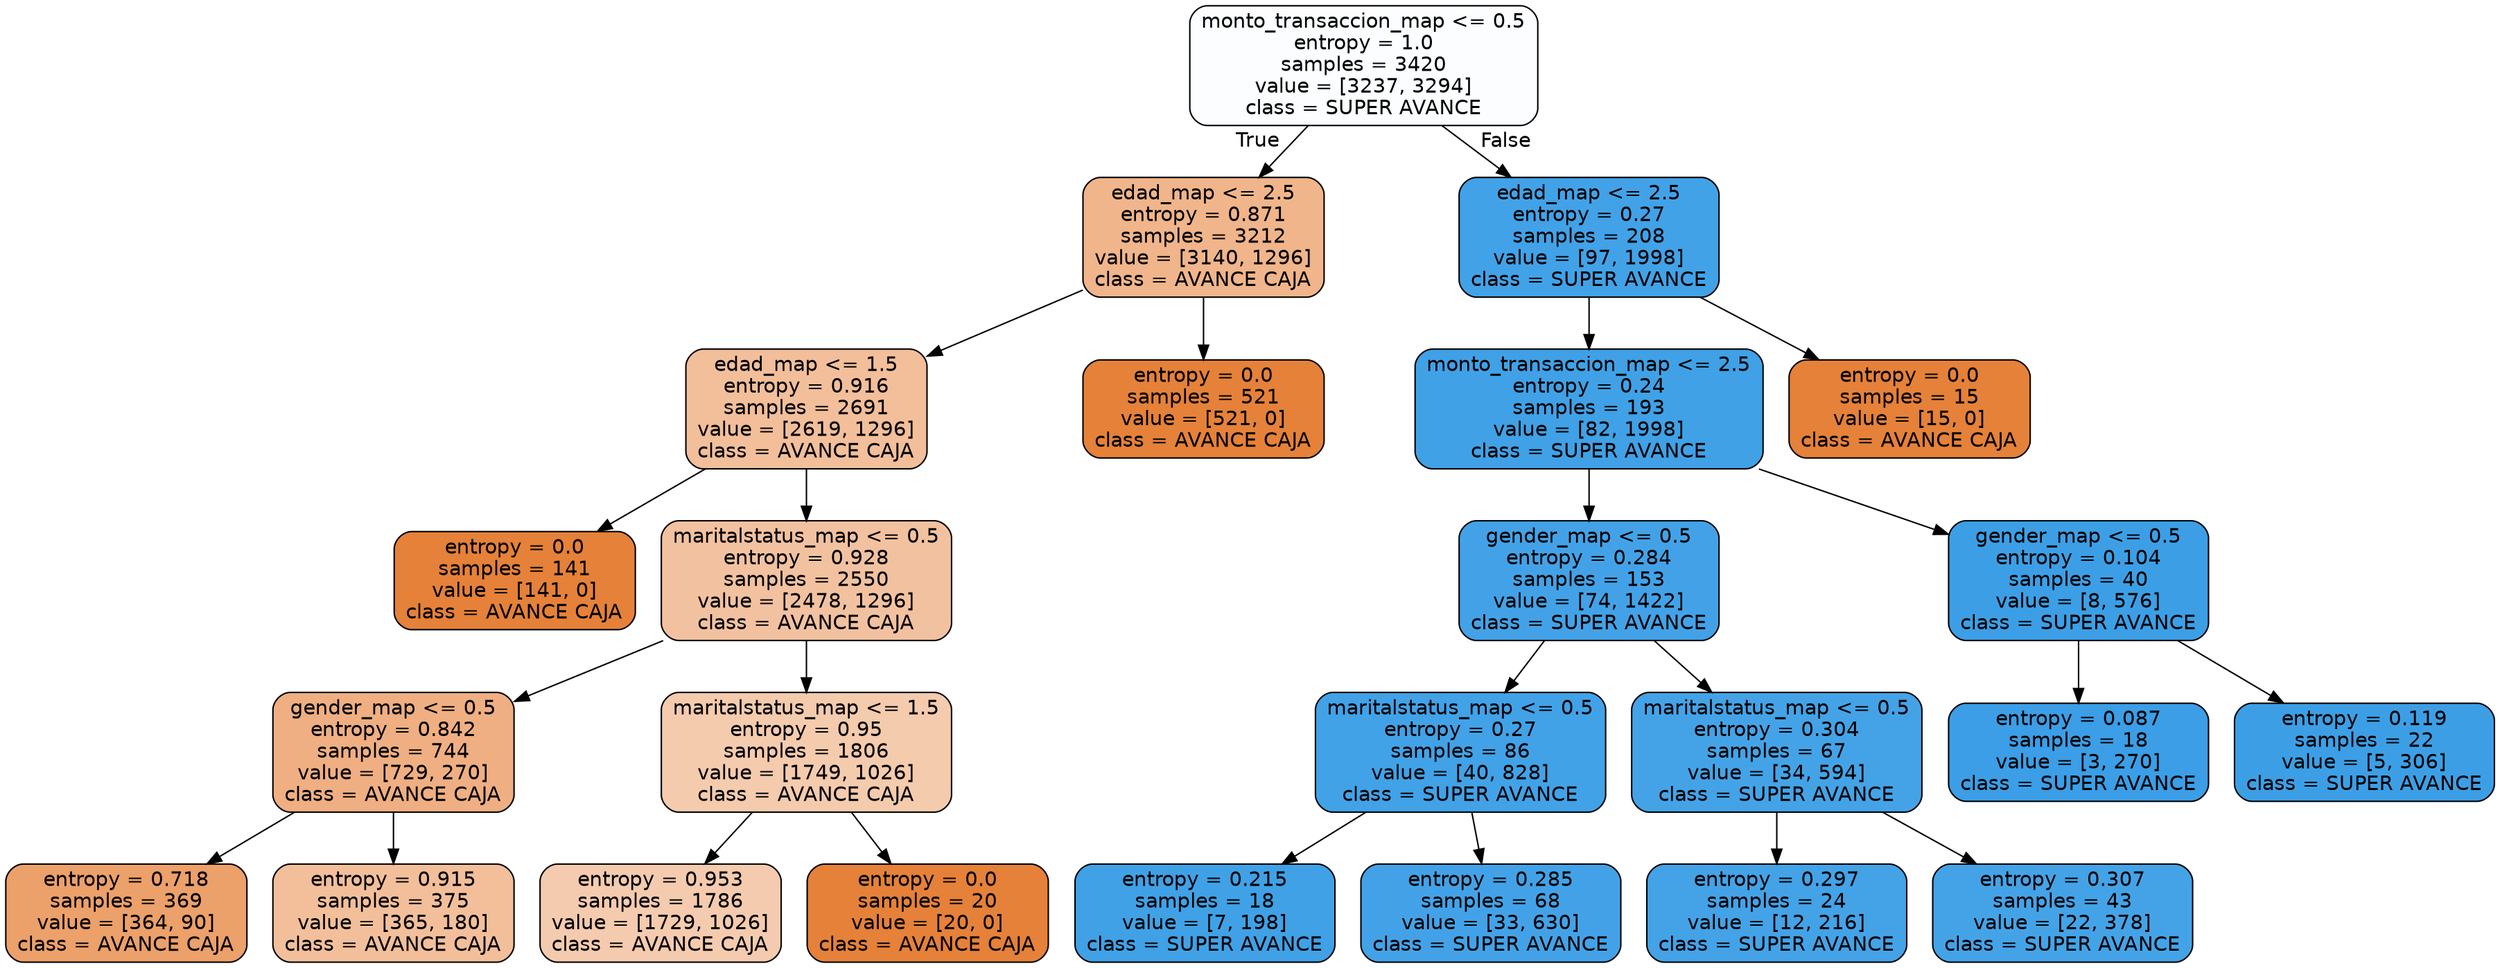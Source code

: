 digraph Tree {
node [shape=box, style="filled, rounded", color="black", fontname=helvetica] ;
edge [fontname=helvetica] ;
0 [label="monto_transaccion_map <= 0.5\nentropy = 1.0\nsamples = 3420\nvalue = [3237, 3294]\nclass = SUPER AVANCE", fillcolor="#399de504"] ;
1 [label="edad_map <= 2.5\nentropy = 0.871\nsamples = 3212\nvalue = [3140, 1296]\nclass = AVANCE CAJA", fillcolor="#e5813996"] ;
0 -> 1 [labeldistance=2.5, labelangle=45, headlabel="True"] ;
2 [label="edad_map <= 1.5\nentropy = 0.916\nsamples = 2691\nvalue = [2619, 1296]\nclass = AVANCE CAJA", fillcolor="#e5813981"] ;
1 -> 2 ;
3 [label="entropy = 0.0\nsamples = 141\nvalue = [141, 0]\nclass = AVANCE CAJA", fillcolor="#e58139ff"] ;
2 -> 3 ;
4 [label="maritalstatus_map <= 0.5\nentropy = 0.928\nsamples = 2550\nvalue = [2478, 1296]\nclass = AVANCE CAJA", fillcolor="#e581397a"] ;
2 -> 4 ;
5 [label="gender_map <= 0.5\nentropy = 0.842\nsamples = 744\nvalue = [729, 270]\nclass = AVANCE CAJA", fillcolor="#e58139a1"] ;
4 -> 5 ;
6 [label="entropy = 0.718\nsamples = 369\nvalue = [364, 90]\nclass = AVANCE CAJA", fillcolor="#e58139c0"] ;
5 -> 6 ;
7 [label="entropy = 0.915\nsamples = 375\nvalue = [365, 180]\nclass = AVANCE CAJA", fillcolor="#e5813981"] ;
5 -> 7 ;
8 [label="maritalstatus_map <= 1.5\nentropy = 0.95\nsamples = 1806\nvalue = [1749, 1026]\nclass = AVANCE CAJA", fillcolor="#e5813969"] ;
4 -> 8 ;
9 [label="entropy = 0.953\nsamples = 1786\nvalue = [1729, 1026]\nclass = AVANCE CAJA", fillcolor="#e5813968"] ;
8 -> 9 ;
10 [label="entropy = 0.0\nsamples = 20\nvalue = [20, 0]\nclass = AVANCE CAJA", fillcolor="#e58139ff"] ;
8 -> 10 ;
11 [label="entropy = 0.0\nsamples = 521\nvalue = [521, 0]\nclass = AVANCE CAJA", fillcolor="#e58139ff"] ;
1 -> 11 ;
12 [label="edad_map <= 2.5\nentropy = 0.27\nsamples = 208\nvalue = [97, 1998]\nclass = SUPER AVANCE", fillcolor="#399de5f3"] ;
0 -> 12 [labeldistance=2.5, labelangle=-45, headlabel="False"] ;
13 [label="monto_transaccion_map <= 2.5\nentropy = 0.24\nsamples = 193\nvalue = [82, 1998]\nclass = SUPER AVANCE", fillcolor="#399de5f5"] ;
12 -> 13 ;
14 [label="gender_map <= 0.5\nentropy = 0.284\nsamples = 153\nvalue = [74, 1422]\nclass = SUPER AVANCE", fillcolor="#399de5f2"] ;
13 -> 14 ;
15 [label="maritalstatus_map <= 0.5\nentropy = 0.27\nsamples = 86\nvalue = [40, 828]\nclass = SUPER AVANCE", fillcolor="#399de5f3"] ;
14 -> 15 ;
16 [label="entropy = 0.215\nsamples = 18\nvalue = [7, 198]\nclass = SUPER AVANCE", fillcolor="#399de5f6"] ;
15 -> 16 ;
17 [label="entropy = 0.285\nsamples = 68\nvalue = [33, 630]\nclass = SUPER AVANCE", fillcolor="#399de5f2"] ;
15 -> 17 ;
18 [label="maritalstatus_map <= 0.5\nentropy = 0.304\nsamples = 67\nvalue = [34, 594]\nclass = SUPER AVANCE", fillcolor="#399de5f0"] ;
14 -> 18 ;
19 [label="entropy = 0.297\nsamples = 24\nvalue = [12, 216]\nclass = SUPER AVANCE", fillcolor="#399de5f1"] ;
18 -> 19 ;
20 [label="entropy = 0.307\nsamples = 43\nvalue = [22, 378]\nclass = SUPER AVANCE", fillcolor="#399de5f0"] ;
18 -> 20 ;
21 [label="gender_map <= 0.5\nentropy = 0.104\nsamples = 40\nvalue = [8, 576]\nclass = SUPER AVANCE", fillcolor="#399de5fb"] ;
13 -> 21 ;
22 [label="entropy = 0.087\nsamples = 18\nvalue = [3, 270]\nclass = SUPER AVANCE", fillcolor="#399de5fc"] ;
21 -> 22 ;
23 [label="entropy = 0.119\nsamples = 22\nvalue = [5, 306]\nclass = SUPER AVANCE", fillcolor="#399de5fb"] ;
21 -> 23 ;
24 [label="entropy = 0.0\nsamples = 15\nvalue = [15, 0]\nclass = AVANCE CAJA", fillcolor="#e58139ff"] ;
12 -> 24 ;
}
